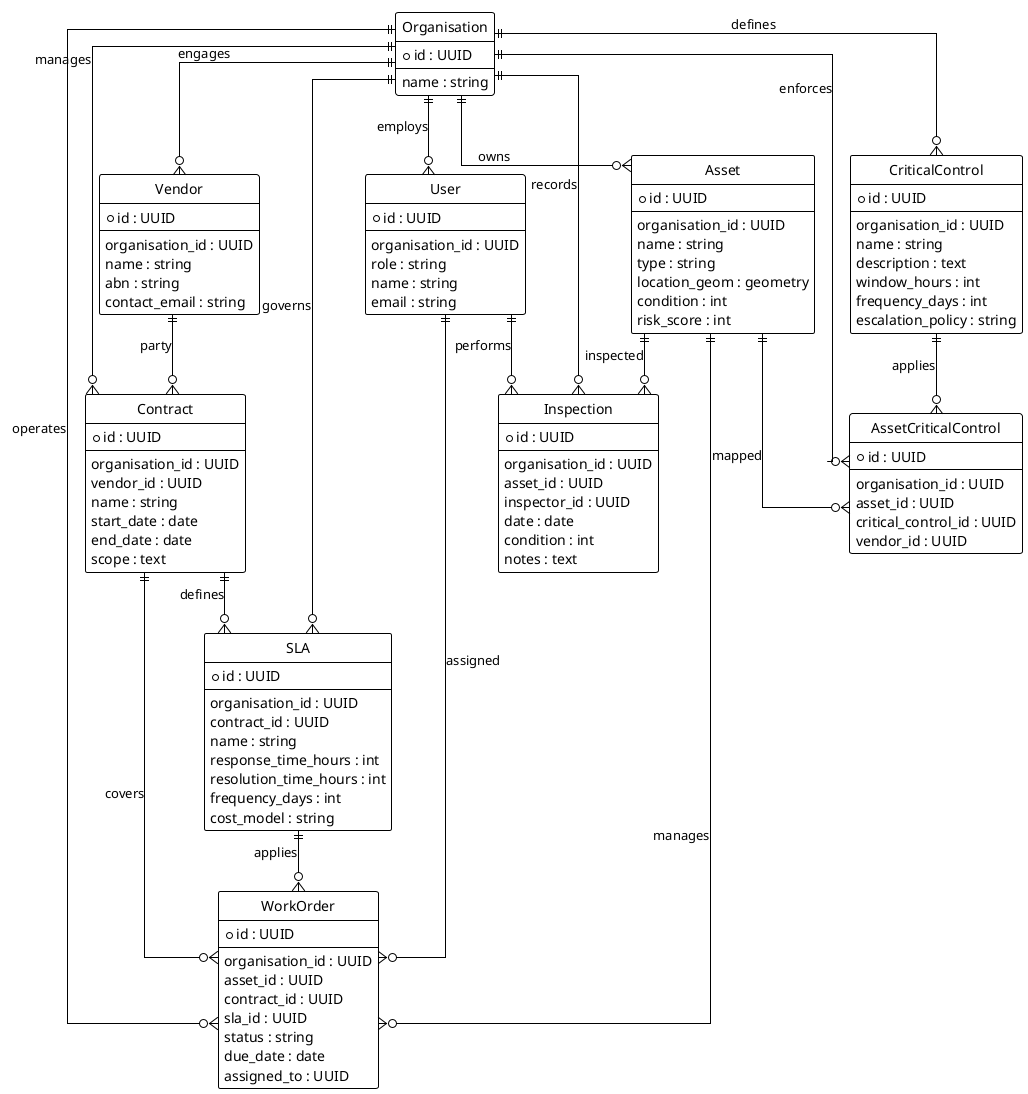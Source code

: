 @startuml
!theme plain
hide circle
skinparam linetype ortho

entity Organisation {
  * id : UUID
  --
  name : string
}

entity User {
  * id : UUID
  --
  organisation_id : UUID
  role : string
  name : string
  email : string
}

entity Asset {
  * id : UUID
  --
  organisation_id : UUID
  name : string
  type : string
  location_geom : geometry
  condition : int
  risk_score : int
}

entity WorkOrder {
  * id : UUID
  --
  organisation_id : UUID
  asset_id : UUID
  contract_id : UUID
  sla_id : UUID
  status : string
  due_date : date
  assigned_to : UUID
}

entity Inspection {
  * id : UUID
  --
  organisation_id : UUID
  asset_id : UUID
  inspector_id : UUID
  date : date
  condition : int
  notes : text
}

entity Vendor {
  * id : UUID
  --
  organisation_id : UUID
  name : string
  abn : string
  contact_email : string
}

entity Contract {
  * id : UUID
  --
  organisation_id : UUID
  vendor_id : UUID
  name : string
  start_date : date
  end_date : date
  scope : text
}

entity SLA {
  * id : UUID
  --
  organisation_id : UUID
  contract_id : UUID
  name : string
  response_time_hours : int
  resolution_time_hours : int
  frequency_days : int
  cost_model : string
}

entity CriticalControl {
  * id : UUID
  --
  organisation_id : UUID
  name : string
  description : text
  window_hours : int
  frequency_days : int
  escalation_policy : string
}

entity AssetCriticalControl {
  * id : UUID
  --
  organisation_id : UUID
  asset_id : UUID
  critical_control_id : UUID
  vendor_id : UUID
}

Organisation ||--o{ User : employs
Organisation ||--o{ Asset : owns
Organisation ||--o{ WorkOrder : operates
Organisation ||--o{ Inspection : records
Organisation ||--o{ Vendor : engages
Organisation ||--o{ Contract : manages
Organisation ||--o{ SLA : governs
Organisation ||--o{ CriticalControl : defines
Organisation ||--o{ AssetCriticalControl : enforces

Asset ||--o{ WorkOrder : manages
Asset ||--o{ Inspection : inspected
User ||--o{ WorkOrder : assigned
User ||--o{ Inspection : performs
Vendor ||--o{ Contract : party
Contract ||--o{ SLA : defines
Contract ||--o{ WorkOrder : covers
SLA ||--o{ WorkOrder : applies
Asset ||--o{ AssetCriticalControl : mapped
CriticalControl ||--o{ AssetCriticalControl : applies
@enduml
